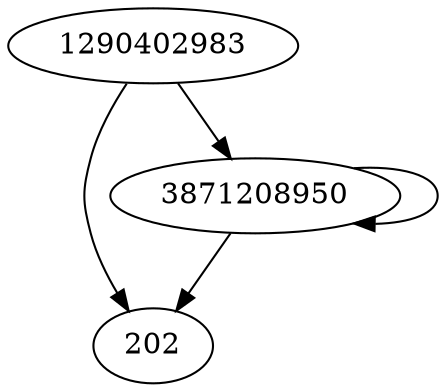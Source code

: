digraph  {
202;
3871208950;
1290402983;
3871208950 -> 202;
3871208950 -> 3871208950;
1290402983 -> 202;
1290402983 -> 3871208950;
}
